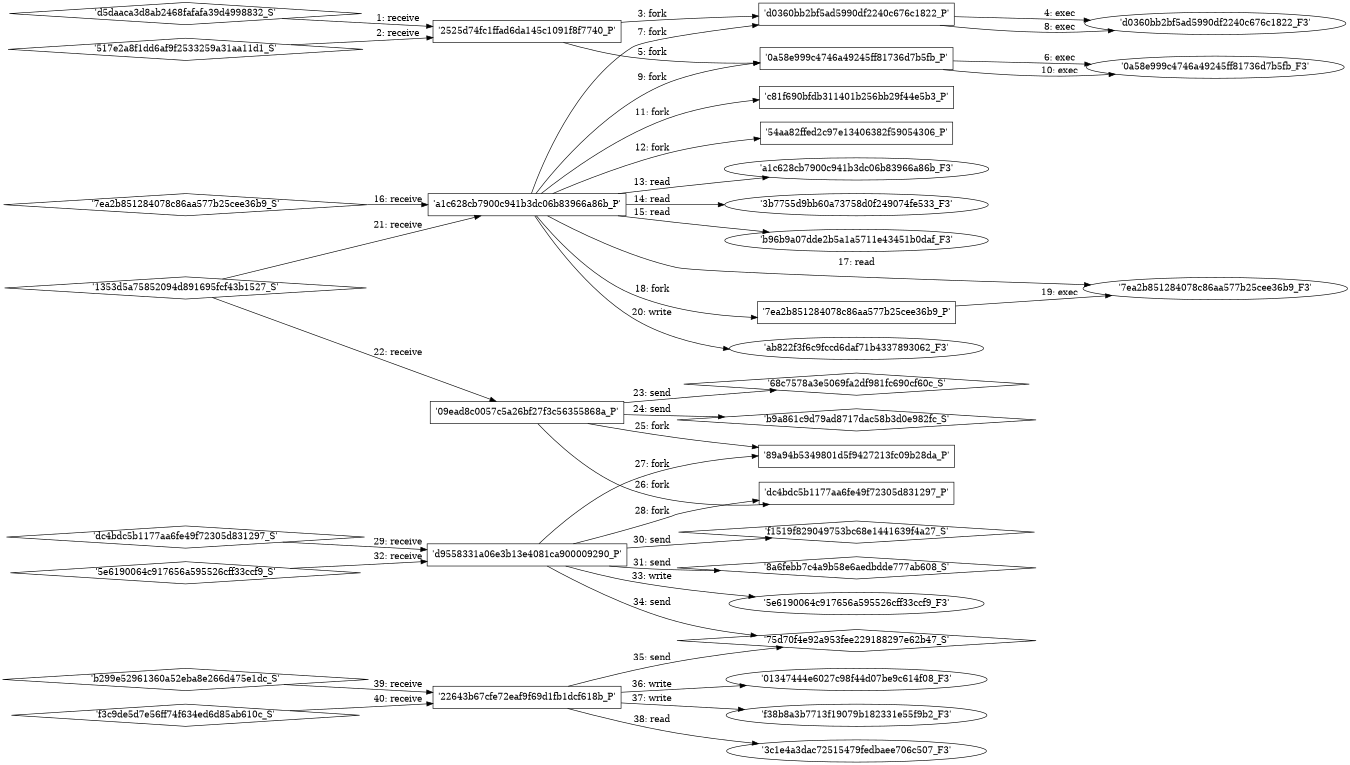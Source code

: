 digraph "D:\Learning\Paper\apt\基于CTI的攻击预警\Dataset\攻击图\ASGfromALLCTI\New Hide 'N Seek IoT Botnet using custom-built Peer-to-Peer communication spotted in the wild.dot" {
rankdir="LR"
size="9"
fixedsize="false"
splines="true"
nodesep=0.3
ranksep=0
fontsize=10
overlap="scalexy"
engine= "neato"
	"'2525d74fc1ffad6da145c1091f8f7740_P'" [node_type=Process shape=box]
	"'d5daaca3d8ab2468fafafa39d4998832_S'" [node_type=Socket shape=diamond]
	"'d5daaca3d8ab2468fafafa39d4998832_S'" -> "'2525d74fc1ffad6da145c1091f8f7740_P'" [label="1: receive"]
	"'2525d74fc1ffad6da145c1091f8f7740_P'" [node_type=Process shape=box]
	"'517e2a8f1dd6af9f2533259a31aa11d1_S'" [node_type=Socket shape=diamond]
	"'517e2a8f1dd6af9f2533259a31aa11d1_S'" -> "'2525d74fc1ffad6da145c1091f8f7740_P'" [label="2: receive"]
	"'2525d74fc1ffad6da145c1091f8f7740_P'" [node_type=Process shape=box]
	"'d0360bb2bf5ad5990df2240c676c1822_P'" [node_type=Process shape=box]
	"'2525d74fc1ffad6da145c1091f8f7740_P'" -> "'d0360bb2bf5ad5990df2240c676c1822_P'" [label="3: fork"]
	"'d0360bb2bf5ad5990df2240c676c1822_P'" [node_type=Process shape=box]
	"'d0360bb2bf5ad5990df2240c676c1822_F3'" [node_type=File shape=ellipse]
	"'d0360bb2bf5ad5990df2240c676c1822_P'" -> "'d0360bb2bf5ad5990df2240c676c1822_F3'" [label="4: exec"]
	"'2525d74fc1ffad6da145c1091f8f7740_P'" [node_type=Process shape=box]
	"'0a58e999c4746a49245ff81736d7b5fb_P'" [node_type=Process shape=box]
	"'2525d74fc1ffad6da145c1091f8f7740_P'" -> "'0a58e999c4746a49245ff81736d7b5fb_P'" [label="5: fork"]
	"'0a58e999c4746a49245ff81736d7b5fb_P'" [node_type=Process shape=box]
	"'0a58e999c4746a49245ff81736d7b5fb_F3'" [node_type=File shape=ellipse]
	"'0a58e999c4746a49245ff81736d7b5fb_P'" -> "'0a58e999c4746a49245ff81736d7b5fb_F3'" [label="6: exec"]
	"'a1c628cb7900c941b3dc06b83966a86b_P'" [node_type=Process shape=box]
	"'d0360bb2bf5ad5990df2240c676c1822_P'" [node_type=Process shape=box]
	"'a1c628cb7900c941b3dc06b83966a86b_P'" -> "'d0360bb2bf5ad5990df2240c676c1822_P'" [label="7: fork"]
	"'d0360bb2bf5ad5990df2240c676c1822_P'" [node_type=Process shape=box]
	"'d0360bb2bf5ad5990df2240c676c1822_F3'" [node_type=File shape=ellipse]
	"'d0360bb2bf5ad5990df2240c676c1822_P'" -> "'d0360bb2bf5ad5990df2240c676c1822_F3'" [label="8: exec"]
	"'a1c628cb7900c941b3dc06b83966a86b_P'" [node_type=Process shape=box]
	"'0a58e999c4746a49245ff81736d7b5fb_P'" [node_type=Process shape=box]
	"'a1c628cb7900c941b3dc06b83966a86b_P'" -> "'0a58e999c4746a49245ff81736d7b5fb_P'" [label="9: fork"]
	"'0a58e999c4746a49245ff81736d7b5fb_P'" [node_type=Process shape=box]
	"'0a58e999c4746a49245ff81736d7b5fb_F3'" [node_type=File shape=ellipse]
	"'0a58e999c4746a49245ff81736d7b5fb_P'" -> "'0a58e999c4746a49245ff81736d7b5fb_F3'" [label="10: exec"]
	"'a1c628cb7900c941b3dc06b83966a86b_P'" [node_type=Process shape=box]
	"'c81f690bfdb311401b256bb29f44e5b3_P'" [node_type=Process shape=box]
	"'a1c628cb7900c941b3dc06b83966a86b_P'" -> "'c81f690bfdb311401b256bb29f44e5b3_P'" [label="11: fork"]
	"'a1c628cb7900c941b3dc06b83966a86b_P'" [node_type=Process shape=box]
	"'54aa82ffed2c97e13406382f59054306_P'" [node_type=Process shape=box]
	"'a1c628cb7900c941b3dc06b83966a86b_P'" -> "'54aa82ffed2c97e13406382f59054306_P'" [label="12: fork"]
	"'a1c628cb7900c941b3dc06b83966a86b_F3'" [node_type=file shape=ellipse]
	"'a1c628cb7900c941b3dc06b83966a86b_P'" [node_type=Process shape=box]
	"'a1c628cb7900c941b3dc06b83966a86b_P'" -> "'a1c628cb7900c941b3dc06b83966a86b_F3'" [label="13: read"]
	"'3b7755d9bb60a73758d0f249074fe533_F3'" [node_type=file shape=ellipse]
	"'a1c628cb7900c941b3dc06b83966a86b_P'" [node_type=Process shape=box]
	"'a1c628cb7900c941b3dc06b83966a86b_P'" -> "'3b7755d9bb60a73758d0f249074fe533_F3'" [label="14: read"]
	"'b96b9a07dde2b5a1a5711e43451b0daf_F3'" [node_type=file shape=ellipse]
	"'a1c628cb7900c941b3dc06b83966a86b_P'" [node_type=Process shape=box]
	"'a1c628cb7900c941b3dc06b83966a86b_P'" -> "'b96b9a07dde2b5a1a5711e43451b0daf_F3'" [label="15: read"]
	"'a1c628cb7900c941b3dc06b83966a86b_P'" [node_type=Process shape=box]
	"'7ea2b851284078c86aa577b25cee36b9_S'" [node_type=Socket shape=diamond]
	"'7ea2b851284078c86aa577b25cee36b9_S'" -> "'a1c628cb7900c941b3dc06b83966a86b_P'" [label="16: receive"]
	"'7ea2b851284078c86aa577b25cee36b9_F3'" [node_type=file shape=ellipse]
	"'a1c628cb7900c941b3dc06b83966a86b_P'" [node_type=Process shape=box]
	"'a1c628cb7900c941b3dc06b83966a86b_P'" -> "'7ea2b851284078c86aa577b25cee36b9_F3'" [label="17: read"]
	"'a1c628cb7900c941b3dc06b83966a86b_P'" [node_type=Process shape=box]
	"'7ea2b851284078c86aa577b25cee36b9_P'" [node_type=Process shape=box]
	"'a1c628cb7900c941b3dc06b83966a86b_P'" -> "'7ea2b851284078c86aa577b25cee36b9_P'" [label="18: fork"]
	"'7ea2b851284078c86aa577b25cee36b9_P'" [node_type=Process shape=box]
	"'7ea2b851284078c86aa577b25cee36b9_F3'" [node_type=File shape=ellipse]
	"'7ea2b851284078c86aa577b25cee36b9_P'" -> "'7ea2b851284078c86aa577b25cee36b9_F3'" [label="19: exec"]
	"'ab822f3f6c9fccd6daf71b4337893062_F3'" [node_type=file shape=ellipse]
	"'a1c628cb7900c941b3dc06b83966a86b_P'" [node_type=Process shape=box]
	"'a1c628cb7900c941b3dc06b83966a86b_P'" -> "'ab822f3f6c9fccd6daf71b4337893062_F3'" [label="20: write"]
	"'a1c628cb7900c941b3dc06b83966a86b_P'" [node_type=Process shape=box]
	"'1353d5a75852094d891695fcf43b1527_S'" [node_type=Socket shape=diamond]
	"'1353d5a75852094d891695fcf43b1527_S'" -> "'a1c628cb7900c941b3dc06b83966a86b_P'" [label="21: receive"]
	"'09ead8c0057c5a26bf27f3c56355868a_P'" [node_type=Process shape=box]
	"'1353d5a75852094d891695fcf43b1527_S'" [node_type=Socket shape=diamond]
	"'1353d5a75852094d891695fcf43b1527_S'" -> "'09ead8c0057c5a26bf27f3c56355868a_P'" [label="22: receive"]
	"'68c7578a3e5069fa2df981fc690cf60c_S'" [node_type=Socket shape=diamond]
	"'09ead8c0057c5a26bf27f3c56355868a_P'" [node_type=Process shape=box]
	"'09ead8c0057c5a26bf27f3c56355868a_P'" -> "'68c7578a3e5069fa2df981fc690cf60c_S'" [label="23: send"]
	"'b9a861c9d79ad8717dac58b3d0e982fc_S'" [node_type=Socket shape=diamond]
	"'09ead8c0057c5a26bf27f3c56355868a_P'" [node_type=Process shape=box]
	"'09ead8c0057c5a26bf27f3c56355868a_P'" -> "'b9a861c9d79ad8717dac58b3d0e982fc_S'" [label="24: send"]
	"'09ead8c0057c5a26bf27f3c56355868a_P'" [node_type=Process shape=box]
	"'89a94b5349801d5f9427213fc09b28da_P'" [node_type=Process shape=box]
	"'09ead8c0057c5a26bf27f3c56355868a_P'" -> "'89a94b5349801d5f9427213fc09b28da_P'" [label="25: fork"]
	"'09ead8c0057c5a26bf27f3c56355868a_P'" [node_type=Process shape=box]
	"'dc4bdc5b1177aa6fe49f72305d831297_P'" [node_type=Process shape=box]
	"'09ead8c0057c5a26bf27f3c56355868a_P'" -> "'dc4bdc5b1177aa6fe49f72305d831297_P'" [label="26: fork"]
	"'d9558331a06e3b13e4081ca900009290_P'" [node_type=Process shape=box]
	"'89a94b5349801d5f9427213fc09b28da_P'" [node_type=Process shape=box]
	"'d9558331a06e3b13e4081ca900009290_P'" -> "'89a94b5349801d5f9427213fc09b28da_P'" [label="27: fork"]
	"'d9558331a06e3b13e4081ca900009290_P'" [node_type=Process shape=box]
	"'dc4bdc5b1177aa6fe49f72305d831297_P'" [node_type=Process shape=box]
	"'d9558331a06e3b13e4081ca900009290_P'" -> "'dc4bdc5b1177aa6fe49f72305d831297_P'" [label="28: fork"]
	"'d9558331a06e3b13e4081ca900009290_P'" [node_type=Process shape=box]
	"'dc4bdc5b1177aa6fe49f72305d831297_S'" [node_type=Socket shape=diamond]
	"'dc4bdc5b1177aa6fe49f72305d831297_S'" -> "'d9558331a06e3b13e4081ca900009290_P'" [label="29: receive"]
	"'f1519f829049753bc68e1441639f4a27_S'" [node_type=Socket shape=diamond]
	"'d9558331a06e3b13e4081ca900009290_P'" [node_type=Process shape=box]
	"'d9558331a06e3b13e4081ca900009290_P'" -> "'f1519f829049753bc68e1441639f4a27_S'" [label="30: send"]
	"'8a6febb7c4a9b58e6aedbdde777ab608_S'" [node_type=Socket shape=diamond]
	"'d9558331a06e3b13e4081ca900009290_P'" [node_type=Process shape=box]
	"'d9558331a06e3b13e4081ca900009290_P'" -> "'8a6febb7c4a9b58e6aedbdde777ab608_S'" [label="31: send"]
	"'d9558331a06e3b13e4081ca900009290_P'" [node_type=Process shape=box]
	"'5e6190064c917656a595526cff33ccf9_S'" [node_type=Socket shape=diamond]
	"'5e6190064c917656a595526cff33ccf9_S'" -> "'d9558331a06e3b13e4081ca900009290_P'" [label="32: receive"]
	"'5e6190064c917656a595526cff33ccf9_F3'" [node_type=file shape=ellipse]
	"'d9558331a06e3b13e4081ca900009290_P'" [node_type=Process shape=box]
	"'d9558331a06e3b13e4081ca900009290_P'" -> "'5e6190064c917656a595526cff33ccf9_F3'" [label="33: write"]
	"'75d70f4e92a953fee229188297e62b47_S'" [node_type=Socket shape=diamond]
	"'d9558331a06e3b13e4081ca900009290_P'" [node_type=Process shape=box]
	"'d9558331a06e3b13e4081ca900009290_P'" -> "'75d70f4e92a953fee229188297e62b47_S'" [label="34: send"]
	"'75d70f4e92a953fee229188297e62b47_S'" [node_type=Socket shape=diamond]
	"'22643b67cfe72eaf9f69d1fb1dcf618b_P'" [node_type=Process shape=box]
	"'22643b67cfe72eaf9f69d1fb1dcf618b_P'" -> "'75d70f4e92a953fee229188297e62b47_S'" [label="35: send"]
	"'01347444e6027c98f44d07be9c614f08_F3'" [node_type=file shape=ellipse]
	"'22643b67cfe72eaf9f69d1fb1dcf618b_P'" [node_type=Process shape=box]
	"'22643b67cfe72eaf9f69d1fb1dcf618b_P'" -> "'01347444e6027c98f44d07be9c614f08_F3'" [label="36: write"]
	"'f38b8a3b7713f19079b182331e55f9b2_F3'" [node_type=file shape=ellipse]
	"'22643b67cfe72eaf9f69d1fb1dcf618b_P'" [node_type=Process shape=box]
	"'22643b67cfe72eaf9f69d1fb1dcf618b_P'" -> "'f38b8a3b7713f19079b182331e55f9b2_F3'" [label="37: write"]
	"'3c1e4a3dac72515479fedbaee706c507_F3'" [node_type=file shape=ellipse]
	"'22643b67cfe72eaf9f69d1fb1dcf618b_P'" [node_type=Process shape=box]
	"'22643b67cfe72eaf9f69d1fb1dcf618b_P'" -> "'3c1e4a3dac72515479fedbaee706c507_F3'" [label="38: read"]
	"'22643b67cfe72eaf9f69d1fb1dcf618b_P'" [node_type=Process shape=box]
	"'b299e52961360a52eba8e266d475e1dc_S'" [node_type=Socket shape=diamond]
	"'b299e52961360a52eba8e266d475e1dc_S'" -> "'22643b67cfe72eaf9f69d1fb1dcf618b_P'" [label="39: receive"]
	"'22643b67cfe72eaf9f69d1fb1dcf618b_P'" [node_type=Process shape=box]
	"'f3c9de5d7e56ff74f634ed6d85ab610c_S'" [node_type=Socket shape=diamond]
	"'f3c9de5d7e56ff74f634ed6d85ab610c_S'" -> "'22643b67cfe72eaf9f69d1fb1dcf618b_P'" [label="40: receive"]
}
